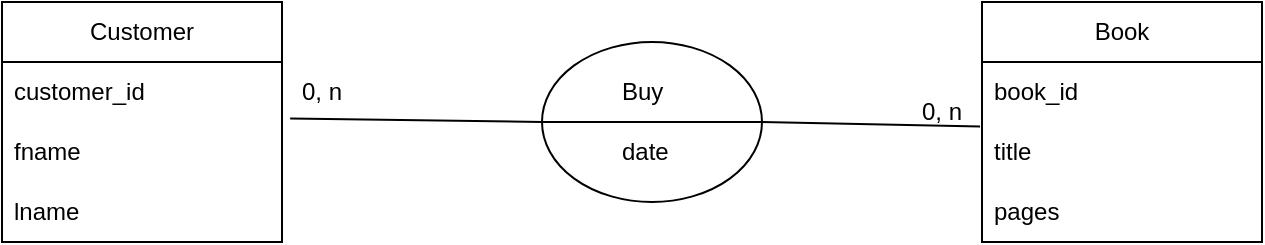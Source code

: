 <mxfile version="21.0.4" type="github">
  <diagram name="Page-1" id="JP8oYL1CWUkOBtay648H">
    <mxGraphModel dx="1428" dy="777" grid="1" gridSize="10" guides="1" tooltips="1" connect="1" arrows="1" fold="1" page="1" pageScale="1" pageWidth="850" pageHeight="1100" math="0" shadow="0">
      <root>
        <mxCell id="0" />
        <mxCell id="1" parent="0" />
        <mxCell id="HAD7A80YwZYsU_qXTqou-1" value="Customer" style="swimlane;fontStyle=0;childLayout=stackLayout;horizontal=1;startSize=30;horizontalStack=0;resizeParent=1;resizeParentMax=0;resizeLast=0;collapsible=1;marginBottom=0;whiteSpace=wrap;html=1;" vertex="1" parent="1">
          <mxGeometry x="190" y="340" width="140" height="120" as="geometry" />
        </mxCell>
        <mxCell id="HAD7A80YwZYsU_qXTqou-2" value="customer_id" style="text;strokeColor=none;fillColor=none;align=left;verticalAlign=middle;spacingLeft=4;spacingRight=4;overflow=hidden;points=[[0,0.5],[1,0.5]];portConstraint=eastwest;rotatable=0;whiteSpace=wrap;html=1;" vertex="1" parent="HAD7A80YwZYsU_qXTqou-1">
          <mxGeometry y="30" width="140" height="30" as="geometry" />
        </mxCell>
        <mxCell id="HAD7A80YwZYsU_qXTqou-3" value="fname" style="text;strokeColor=none;fillColor=none;align=left;verticalAlign=middle;spacingLeft=4;spacingRight=4;overflow=hidden;points=[[0,0.5],[1,0.5]];portConstraint=eastwest;rotatable=0;whiteSpace=wrap;html=1;" vertex="1" parent="HAD7A80YwZYsU_qXTqou-1">
          <mxGeometry y="60" width="140" height="30" as="geometry" />
        </mxCell>
        <mxCell id="HAD7A80YwZYsU_qXTqou-4" value="lname" style="text;strokeColor=none;fillColor=none;align=left;verticalAlign=middle;spacingLeft=4;spacingRight=4;overflow=hidden;points=[[0,0.5],[1,0.5]];portConstraint=eastwest;rotatable=0;whiteSpace=wrap;html=1;" vertex="1" parent="HAD7A80YwZYsU_qXTqou-1">
          <mxGeometry y="90" width="140" height="30" as="geometry" />
        </mxCell>
        <mxCell id="HAD7A80YwZYsU_qXTqou-6" value="Book" style="swimlane;fontStyle=0;childLayout=stackLayout;horizontal=1;startSize=30;horizontalStack=0;resizeParent=1;resizeParentMax=0;resizeLast=0;collapsible=1;marginBottom=0;whiteSpace=wrap;html=1;" vertex="1" parent="1">
          <mxGeometry x="680" y="340" width="140" height="120" as="geometry" />
        </mxCell>
        <mxCell id="HAD7A80YwZYsU_qXTqou-7" value="book_id" style="text;strokeColor=none;fillColor=none;align=left;verticalAlign=middle;spacingLeft=4;spacingRight=4;overflow=hidden;points=[[0,0.5],[1,0.5]];portConstraint=eastwest;rotatable=0;whiteSpace=wrap;html=1;" vertex="1" parent="HAD7A80YwZYsU_qXTqou-6">
          <mxGeometry y="30" width="140" height="30" as="geometry" />
        </mxCell>
        <mxCell id="HAD7A80YwZYsU_qXTqou-8" value="title" style="text;strokeColor=none;fillColor=none;align=left;verticalAlign=middle;spacingLeft=4;spacingRight=4;overflow=hidden;points=[[0,0.5],[1,0.5]];portConstraint=eastwest;rotatable=0;whiteSpace=wrap;html=1;" vertex="1" parent="HAD7A80YwZYsU_qXTqou-6">
          <mxGeometry y="60" width="140" height="30" as="geometry" />
        </mxCell>
        <mxCell id="HAD7A80YwZYsU_qXTqou-9" value="pages" style="text;strokeColor=none;fillColor=none;align=left;verticalAlign=middle;spacingLeft=4;spacingRight=4;overflow=hidden;points=[[0,0.5],[1,0.5]];portConstraint=eastwest;rotatable=0;whiteSpace=wrap;html=1;" vertex="1" parent="HAD7A80YwZYsU_qXTqou-6">
          <mxGeometry y="90" width="140" height="30" as="geometry" />
        </mxCell>
        <mxCell id="HAD7A80YwZYsU_qXTqou-13" value="" style="group" vertex="1" connectable="0" parent="1">
          <mxGeometry x="460" y="360" width="110" height="80" as="geometry" />
        </mxCell>
        <mxCell id="HAD7A80YwZYsU_qXTqou-10" value="" style="shape=lineEllipse;perimeter=ellipsePerimeter;whiteSpace=wrap;html=1;backgroundOutline=1;" vertex="1" parent="HAD7A80YwZYsU_qXTqou-13">
          <mxGeometry width="110.0" height="80" as="geometry" />
        </mxCell>
        <mxCell id="HAD7A80YwZYsU_qXTqou-11" value="date" style="text;strokeColor=none;fillColor=none;align=left;verticalAlign=middle;spacingLeft=4;spacingRight=4;overflow=hidden;points=[[0,0.5],[1,0.5]];portConstraint=eastwest;rotatable=0;whiteSpace=wrap;html=1;" vertex="1" parent="HAD7A80YwZYsU_qXTqou-13">
          <mxGeometry x="34.375" y="40" width="48.125" height="30" as="geometry" />
        </mxCell>
        <mxCell id="HAD7A80YwZYsU_qXTqou-12" value="Buy" style="text;strokeColor=none;fillColor=none;align=left;verticalAlign=middle;spacingLeft=4;spacingRight=4;overflow=hidden;points=[[0,0.5],[1,0.5]];portConstraint=eastwest;rotatable=0;whiteSpace=wrap;html=1;" vertex="1" parent="HAD7A80YwZYsU_qXTqou-13">
          <mxGeometry x="34.375" y="10" width="41.25" height="30" as="geometry" />
        </mxCell>
        <mxCell id="HAD7A80YwZYsU_qXTqou-14" value="" style="endArrow=none;html=1;rounded=0;exitX=1.029;exitY=0.942;exitDx=0;exitDy=0;entryX=0;entryY=0.5;entryDx=0;entryDy=0;exitPerimeter=0;" edge="1" parent="1" source="HAD7A80YwZYsU_qXTqou-2" target="HAD7A80YwZYsU_qXTqou-10">
          <mxGeometry width="50" height="50" relative="1" as="geometry">
            <mxPoint x="400" y="430" as="sourcePoint" />
            <mxPoint x="450" y="380" as="targetPoint" />
          </mxGeometry>
        </mxCell>
        <mxCell id="HAD7A80YwZYsU_qXTqou-15" value="" style="endArrow=none;html=1;rounded=0;exitX=1;exitY=0.5;exitDx=0;exitDy=0;entryX=-0.007;entryY=1.075;entryDx=0;entryDy=0;entryPerimeter=0;" edge="1" parent="1" source="HAD7A80YwZYsU_qXTqou-10" target="HAD7A80YwZYsU_qXTqou-7">
          <mxGeometry width="50" height="50" relative="1" as="geometry">
            <mxPoint x="344" y="408" as="sourcePoint" />
            <mxPoint x="480" y="410" as="targetPoint" />
          </mxGeometry>
        </mxCell>
        <mxCell id="HAD7A80YwZYsU_qXTqou-16" value="0, n" style="text;html=1;strokeColor=none;fillColor=none;align=center;verticalAlign=middle;whiteSpace=wrap;rounded=0;" vertex="1" parent="1">
          <mxGeometry x="320" y="370" width="60" height="30" as="geometry" />
        </mxCell>
        <mxCell id="HAD7A80YwZYsU_qXTqou-17" value="0, n" style="text;html=1;strokeColor=none;fillColor=none;align=center;verticalAlign=middle;whiteSpace=wrap;rounded=0;" vertex="1" parent="1">
          <mxGeometry x="630" y="380" width="60" height="30" as="geometry" />
        </mxCell>
      </root>
    </mxGraphModel>
  </diagram>
</mxfile>
